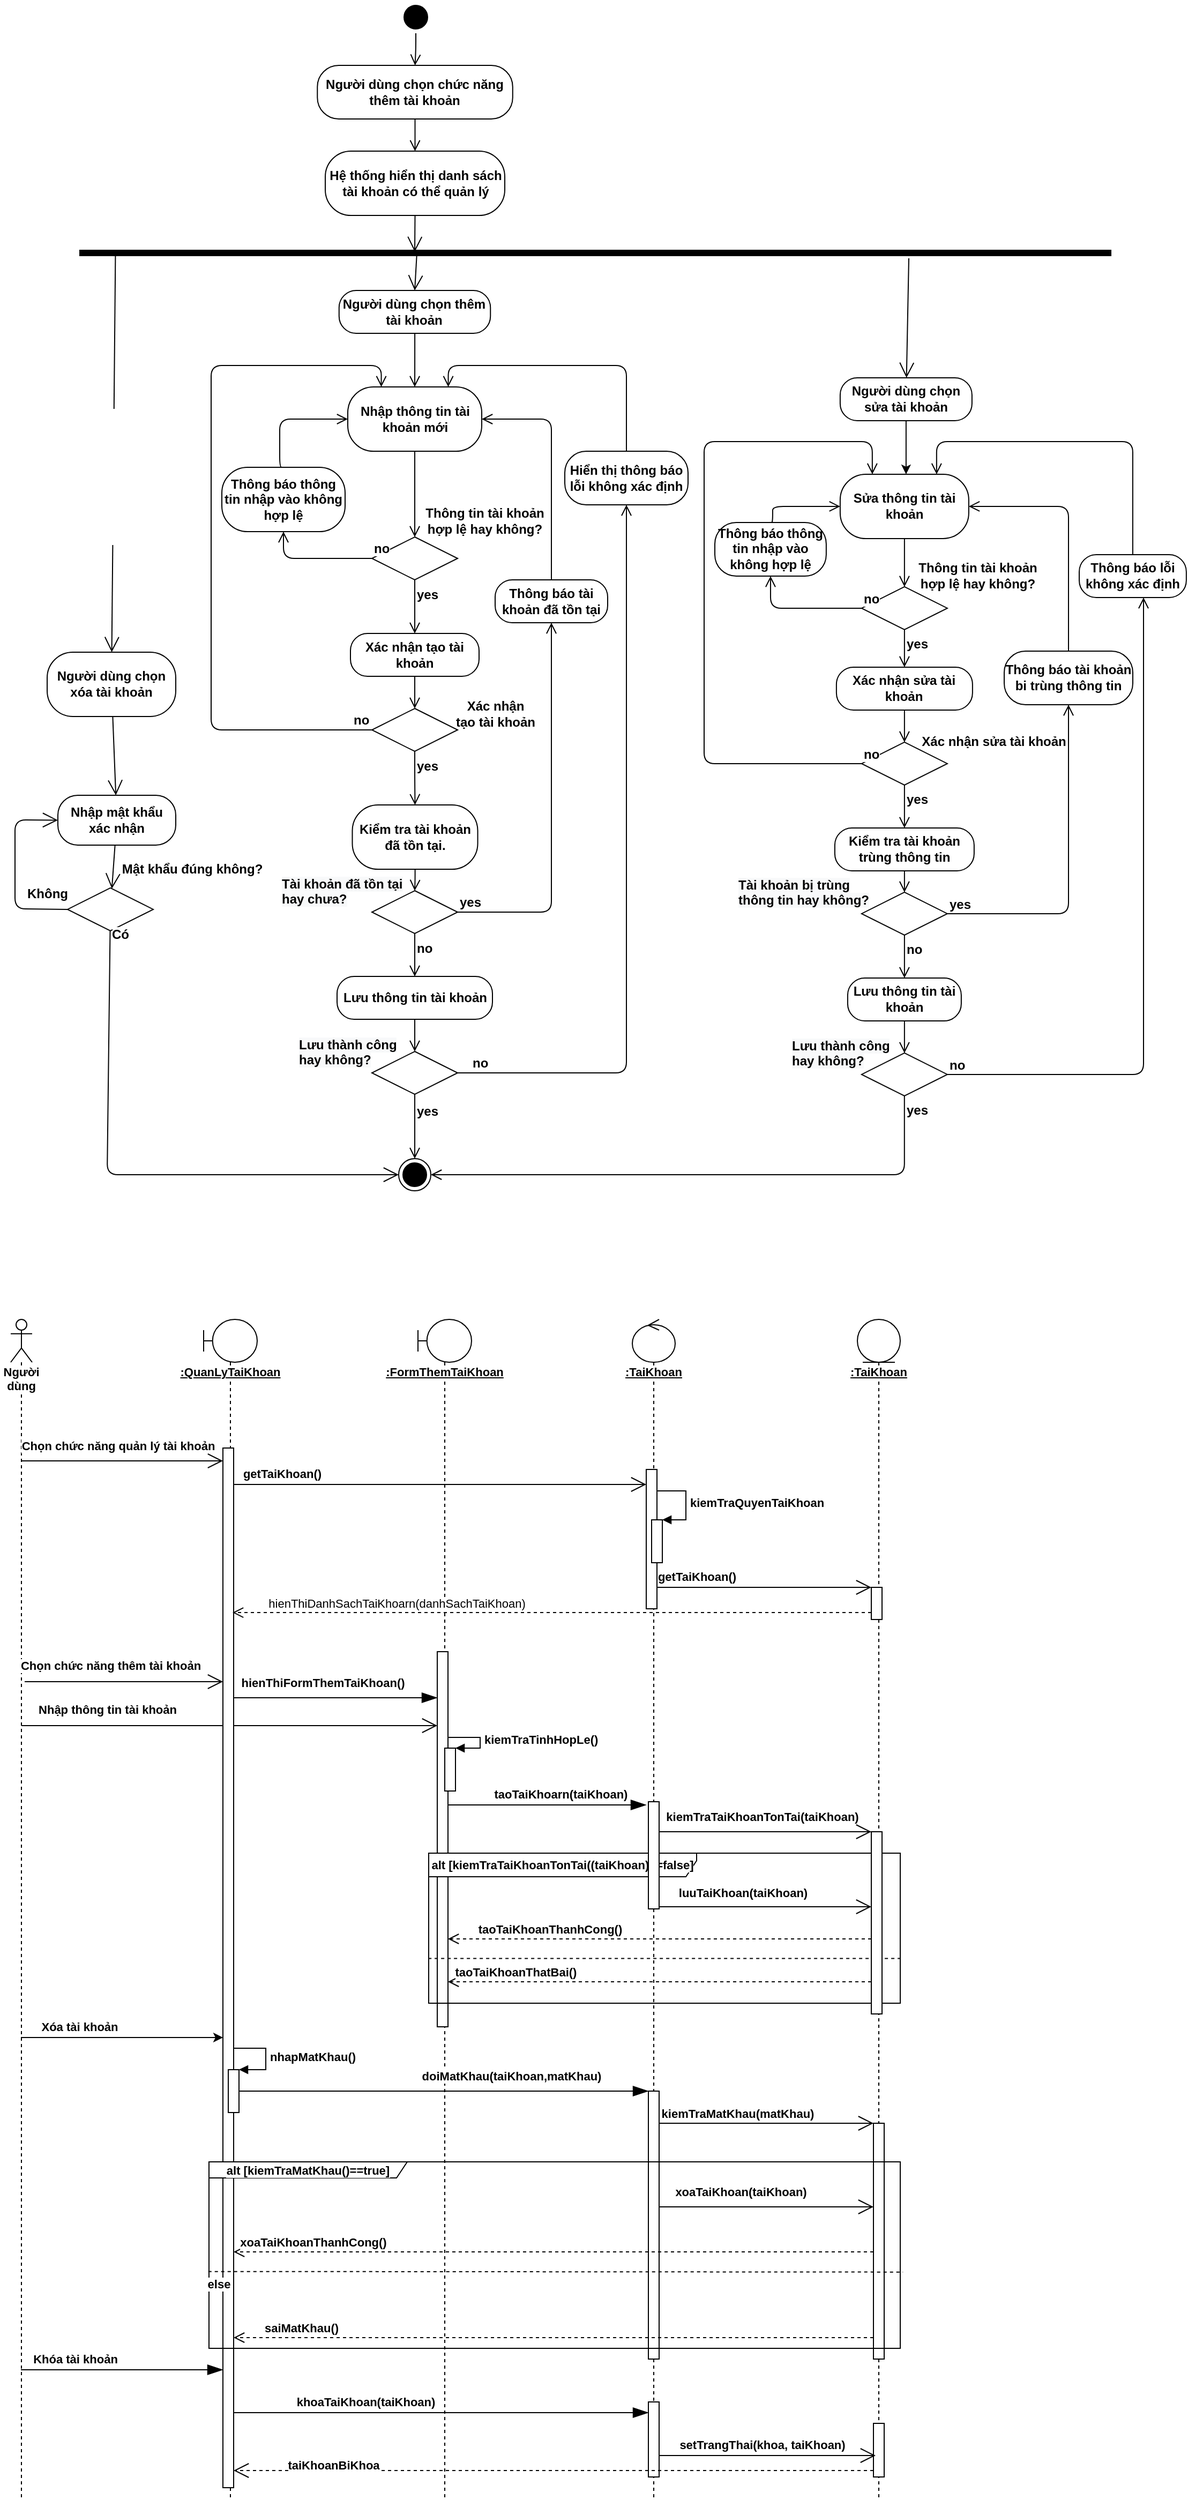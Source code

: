 <mxfile version="13.9.9" type="device"><diagram id="-hHKwc8TE8wEk4itMou8" name="Page-1"><mxGraphModel dx="1776" dy="1726" grid="1" gridSize="10" guides="1" tooltips="1" connect="1" arrows="1" fold="1" page="1" pageScale="1" pageWidth="850" pageHeight="1100" math="0" shadow="0"><root><mxCell id="0"/><mxCell id="1" parent="0"/><mxCell id="u_T7zBw5QUFRuD9IZm7b-1" value="" style="ellipse;html=1;shape=startState;fillColor=#000000;fontStyle=1;fontSize=12;" parent="1" vertex="1"><mxGeometry x="-477" y="-130" width="30" height="30" as="geometry"/></mxCell><mxCell id="u_T7zBw5QUFRuD9IZm7b-2" value="" style="edgeStyle=orthogonalEdgeStyle;html=1;verticalAlign=bottom;endArrow=open;endSize=8;fontStyle=1;fontSize=12;" parent="1" source="u_T7zBw5QUFRuD9IZm7b-1" target="5rHqjwmyy4KX3sY3IAd5-3" edge="1"><mxGeometry relative="1" as="geometry"><mxPoint x="-454" y="140" as="targetPoint"/></mxGeometry></mxCell><mxCell id="u_T7zBw5QUFRuD9IZm7b-3" value="Người dùng chọn thêm tài khoản" style="rounded=1;whiteSpace=wrap;html=1;arcSize=40;fontColor=#000000;fillColor=#FFFFFF;fontStyle=1;fontSize=12;" parent="1" vertex="1"><mxGeometry x="-533.62" y="140" width="141.25" height="40" as="geometry"/></mxCell><mxCell id="u_T7zBw5QUFRuD9IZm7b-4" value="" style="edgeStyle=orthogonalEdgeStyle;html=1;verticalAlign=bottom;endArrow=open;endSize=8;fontStyle=1;fontSize=12;" parent="1" source="u_T7zBw5QUFRuD9IZm7b-3" target="u_T7zBw5QUFRuD9IZm7b-7" edge="1"><mxGeometry relative="1" as="geometry"><mxPoint x="-588" y="380" as="targetPoint"/></mxGeometry></mxCell><mxCell id="u_T7zBw5QUFRuD9IZm7b-7" value="Nhập thông tin tài khoản mới" style="rounded=1;whiteSpace=wrap;html=1;arcSize=40;fontColor=#000000;fillColor=#FFFFFF;fontStyle=1;fontSize=12;" parent="1" vertex="1"><mxGeometry x="-525.5" y="230" width="125" height="60" as="geometry"/></mxCell><mxCell id="u_T7zBw5QUFRuD9IZm7b-8" value="" style="edgeStyle=orthogonalEdgeStyle;html=1;verticalAlign=bottom;endArrow=open;endSize=8;entryX=0.5;entryY=0;entryDx=0;entryDy=0;fontStyle=1;fontSize=12;" parent="1" source="u_T7zBw5QUFRuD9IZm7b-7" target="u_T7zBw5QUFRuD9IZm7b-9" edge="1"><mxGeometry relative="1" as="geometry"><mxPoint x="-463" y="350" as="targetPoint"/></mxGeometry></mxCell><mxCell id="u_T7zBw5QUFRuD9IZm7b-9" value="" style="rhombus;whiteSpace=wrap;html=1;fillColor=#FFFFFF;fontStyle=1;fontSize=12;" parent="1" vertex="1"><mxGeometry x="-503" y="370" width="80" height="40" as="geometry"/></mxCell><mxCell id="u_T7zBw5QUFRuD9IZm7b-10" value="no" style="edgeStyle=orthogonalEdgeStyle;html=1;align=left;verticalAlign=bottom;endArrow=open;endSize=8;entryX=0.5;entryY=1;entryDx=0;entryDy=0;fontStyle=1;fontSize=12;" parent="1" source="u_T7zBw5QUFRuD9IZm7b-9" target="u_T7zBw5QUFRuD9IZm7b-13" edge="1"><mxGeometry x="-1" relative="1" as="geometry"><mxPoint x="-668" y="370" as="targetPoint"/><mxPoint x="-528" y="390" as="sourcePoint"/></mxGeometry></mxCell><mxCell id="u_T7zBw5QUFRuD9IZm7b-11" value="yes" style="edgeStyle=orthogonalEdgeStyle;html=1;align=left;verticalAlign=top;endArrow=open;endSize=8;fontStyle=1;fontSize=12;" parent="1" source="u_T7zBw5QUFRuD9IZm7b-9" target="u_T7zBw5QUFRuD9IZm7b-35" edge="1"><mxGeometry x="-1" relative="1" as="geometry"><mxPoint x="-463" y="490" as="targetPoint"/></mxGeometry></mxCell><mxCell id="u_T7zBw5QUFRuD9IZm7b-13" value="Thông báo thông tin nhập vào không hợp lệ" style="rounded=1;whiteSpace=wrap;html=1;arcSize=40;fontColor=#000000;fillColor=#FFFFFF;fontStyle=1;fontSize=12;" parent="1" vertex="1"><mxGeometry x="-643" y="305" width="115" height="60" as="geometry"/></mxCell><mxCell id="u_T7zBw5QUFRuD9IZm7b-14" value="" style="edgeStyle=orthogonalEdgeStyle;html=1;verticalAlign=bottom;endArrow=open;endSize=8;entryX=0;entryY=0.5;entryDx=0;entryDy=0;exitX=0.5;exitY=0;exitDx=0;exitDy=0;fontStyle=1;fontSize=12;" parent="1" source="u_T7zBw5QUFRuD9IZm7b-13" target="u_T7zBw5QUFRuD9IZm7b-7" edge="1"><mxGeometry relative="1" as="geometry"><mxPoint x="-688" y="340" as="targetPoint"/><Array as="points"><mxPoint x="-589" y="260"/></Array></mxGeometry></mxCell><mxCell id="u_T7zBw5QUFRuD9IZm7b-18" value="Kiểm tra tài khoản đã tồn tại." style="rounded=1;whiteSpace=wrap;html=1;arcSize=40;fontColor=#000000;fillColor=#FFFFFF;fontStyle=1;fontSize=12;" parent="1" vertex="1"><mxGeometry x="-521.25" y="620" width="117" height="60" as="geometry"/></mxCell><mxCell id="u_T7zBw5QUFRuD9IZm7b-19" value="" style="edgeStyle=orthogonalEdgeStyle;html=1;verticalAlign=bottom;endArrow=open;endSize=8;fontStyle=1;fontSize=12;" parent="1" source="u_T7zBw5QUFRuD9IZm7b-18" target="u_T7zBw5QUFRuD9IZm7b-20" edge="1"><mxGeometry relative="1" as="geometry"><mxPoint x="-463" y="840" as="targetPoint"/></mxGeometry></mxCell><mxCell id="u_T7zBw5QUFRuD9IZm7b-20" value="" style="rhombus;whiteSpace=wrap;html=1;fillColor=#FFFFFF;fontStyle=1;fontSize=12;" parent="1" vertex="1"><mxGeometry x="-503" y="700" width="80" height="40" as="geometry"/></mxCell><mxCell id="u_T7zBw5QUFRuD9IZm7b-21" value="yes" style="edgeStyle=orthogonalEdgeStyle;html=1;align=left;verticalAlign=bottom;endArrow=open;endSize=8;fontStyle=1;fontSize=12;" parent="1" source="u_T7zBw5QUFRuD9IZm7b-20" target="u_T7zBw5QUFRuD9IZm7b-24" edge="1"><mxGeometry x="-1" relative="1" as="geometry"><mxPoint x="-228" y="390" as="targetPoint"/></mxGeometry></mxCell><mxCell id="u_T7zBw5QUFRuD9IZm7b-22" value="no" style="edgeStyle=orthogonalEdgeStyle;html=1;align=left;verticalAlign=top;endArrow=open;endSize=8;fontStyle=1;fontSize=12;" parent="1" source="u_T7zBw5QUFRuD9IZm7b-20" target="u_T7zBw5QUFRuD9IZm7b-26" edge="1"><mxGeometry x="-1" relative="1" as="geometry"><mxPoint x="-463" y="980" as="targetPoint"/></mxGeometry></mxCell><mxCell id="u_T7zBw5QUFRuD9IZm7b-24" value="Thông báo tài khoản đã tồn tại" style="rounded=1;whiteSpace=wrap;html=1;arcSize=40;fontColor=#000000;fillColor=#FFFFFF;fontStyle=1;fontSize=12;" parent="1" vertex="1"><mxGeometry x="-388" y="410" width="105" height="40" as="geometry"/></mxCell><mxCell id="u_T7zBw5QUFRuD9IZm7b-25" value="" style="edgeStyle=orthogonalEdgeStyle;html=1;verticalAlign=bottom;endArrow=open;endSize=8;entryX=1;entryY=0.5;entryDx=0;entryDy=0;fontStyle=1;fontSize=12;" parent="1" source="u_T7zBw5QUFRuD9IZm7b-24" target="u_T7zBw5QUFRuD9IZm7b-7" edge="1"><mxGeometry relative="1" as="geometry"><mxPoint x="-208" y="380" as="targetPoint"/><Array as="points"><mxPoint x="-335" y="260"/></Array></mxGeometry></mxCell><mxCell id="u_T7zBw5QUFRuD9IZm7b-26" value="Lưu thông tin tài khoản" style="rounded=1;whiteSpace=wrap;html=1;arcSize=40;fontColor=#000000;fillColor=#FFFFFF;fontStyle=1;fontSize=12;" parent="1" vertex="1"><mxGeometry x="-535.5" y="780" width="145" height="40" as="geometry"/></mxCell><mxCell id="u_T7zBw5QUFRuD9IZm7b-27" value="" style="edgeStyle=orthogonalEdgeStyle;html=1;verticalAlign=bottom;endArrow=open;endSize=8;entryX=0.5;entryY=0;entryDx=0;entryDy=0;fontStyle=1;fontSize=12;" parent="1" source="u_T7zBw5QUFRuD9IZm7b-26" target="u_T7zBw5QUFRuD9IZm7b-28" edge="1"><mxGeometry relative="1" as="geometry"><mxPoint x="-463" y="1030" as="targetPoint"/></mxGeometry></mxCell><mxCell id="u_T7zBw5QUFRuD9IZm7b-28" value="" style="rhombus;whiteSpace=wrap;html=1;fillColor=#FFFFFF;fontStyle=1;fontSize=12;" parent="1" vertex="1"><mxGeometry x="-503" y="850" width="80" height="40" as="geometry"/></mxCell><mxCell id="u_T7zBw5QUFRuD9IZm7b-29" value="no" style="edgeStyle=orthogonalEdgeStyle;html=1;align=left;verticalAlign=bottom;endArrow=open;endSize=8;entryX=0.5;entryY=1;entryDx=0;entryDy=0;fontStyle=1;fontSize=12;" parent="1" source="u_T7zBw5QUFRuD9IZm7b-28" target="u_T7zBw5QUFRuD9IZm7b-32" edge="1"><mxGeometry x="-0.965" relative="1" as="geometry"><mxPoint x="-148" y="370" as="targetPoint"/><Array as="points"><mxPoint x="-265" y="870"/></Array><mxPoint as="offset"/></mxGeometry></mxCell><mxCell id="u_T7zBw5QUFRuD9IZm7b-30" value="yes" style="edgeStyle=orthogonalEdgeStyle;html=1;align=left;verticalAlign=top;endArrow=open;endSize=8;fontStyle=1;fontSize=12;" parent="1" source="u_T7zBw5QUFRuD9IZm7b-28" target="u_T7zBw5QUFRuD9IZm7b-34" edge="1"><mxGeometry x="-0.936" relative="1" as="geometry"><mxPoint x="-588" y="1420" as="targetPoint"/><mxPoint as="offset"/></mxGeometry></mxCell><mxCell id="u_T7zBw5QUFRuD9IZm7b-32" value="Hiển thị thông báo lỗi không xác định" style="rounded=1;whiteSpace=wrap;html=1;arcSize=40;fontColor=#000000;fillColor=#FFFFFF;fontStyle=1;fontSize=12;" parent="1" vertex="1"><mxGeometry x="-323" y="290" width="115" height="50" as="geometry"/></mxCell><mxCell id="u_T7zBw5QUFRuD9IZm7b-33" value="" style="edgeStyle=orthogonalEdgeStyle;html=1;verticalAlign=bottom;endArrow=open;endSize=8;entryX=0.75;entryY=0;entryDx=0;entryDy=0;exitX=0.5;exitY=0;exitDx=0;exitDy=0;fontStyle=1;fontSize=12;" parent="1" source="u_T7zBw5QUFRuD9IZm7b-32" target="u_T7zBw5QUFRuD9IZm7b-7" edge="1"><mxGeometry relative="1" as="geometry"><mxPoint x="-128" y="100" as="targetPoint"/><Array as="points"><mxPoint x="-265" y="210"/><mxPoint x="-432" y="210"/></Array></mxGeometry></mxCell><mxCell id="u_T7zBw5QUFRuD9IZm7b-34" value="" style="ellipse;html=1;shape=endState;fillColor=#000000;fontStyle=1;fontSize=12;" parent="1" vertex="1"><mxGeometry x="-478" y="950" width="30" height="30" as="geometry"/></mxCell><mxCell id="u_T7zBw5QUFRuD9IZm7b-35" value="Xác nhận tạo tài khoản" style="rounded=1;whiteSpace=wrap;html=1;arcSize=40;fontColor=#000000;fillColor=#FFFFFF;fontStyle=1;fontSize=12;" parent="1" vertex="1"><mxGeometry x="-523" y="460" width="120" height="40" as="geometry"/></mxCell><mxCell id="u_T7zBw5QUFRuD9IZm7b-36" value="" style="edgeStyle=orthogonalEdgeStyle;html=1;verticalAlign=bottom;endArrow=open;endSize=8;entryX=0.5;entryY=0;entryDx=0;entryDy=0;fontStyle=1;fontSize=12;" parent="1" source="u_T7zBw5QUFRuD9IZm7b-35" target="u_T7zBw5QUFRuD9IZm7b-37" edge="1"><mxGeometry relative="1" as="geometry"><mxPoint x="-463" y="550" as="targetPoint"/></mxGeometry></mxCell><mxCell id="u_T7zBw5QUFRuD9IZm7b-37" value="" style="rhombus;whiteSpace=wrap;html=1;fillColor=#FFFFFF;fontStyle=1;fontSize=12;" parent="1" vertex="1"><mxGeometry x="-503" y="530" width="80" height="40" as="geometry"/></mxCell><mxCell id="u_T7zBw5QUFRuD9IZm7b-38" value="no" style="edgeStyle=orthogonalEdgeStyle;html=1;align=left;verticalAlign=bottom;endArrow=open;endSize=8;entryX=0.25;entryY=0;entryDx=0;entryDy=0;fontStyle=1;fontSize=12;" parent="1" source="u_T7zBw5QUFRuD9IZm7b-37" target="u_T7zBw5QUFRuD9IZm7b-7" edge="1"><mxGeometry x="-0.942" relative="1" as="geometry"><mxPoint x="-738" y="210" as="targetPoint"/><Array as="points"><mxPoint x="-653" y="550"/><mxPoint x="-653" y="210"/><mxPoint x="-494" y="210"/></Array><mxPoint as="offset"/></mxGeometry></mxCell><mxCell id="u_T7zBw5QUFRuD9IZm7b-39" value="yes" style="edgeStyle=orthogonalEdgeStyle;html=1;align=left;verticalAlign=top;endArrow=open;endSize=8;entryX=0.5;entryY=0;entryDx=0;entryDy=0;fontStyle=1;fontSize=12;" parent="1" source="u_T7zBw5QUFRuD9IZm7b-37" target="u_T7zBw5QUFRuD9IZm7b-18" edge="1"><mxGeometry x="-1" relative="1" as="geometry"><mxPoint x="-483" y="680" as="targetPoint"/></mxGeometry></mxCell><mxCell id="bdNDSrImDq5o_G4RIrDo-1" value="Người dùng" style="shape=umlLifeline;participant=umlActor;perimeter=lifelinePerimeter;whiteSpace=wrap;html=1;container=1;collapsible=0;recursiveResize=0;verticalAlign=top;spacingTop=36;outlineConnect=0;labelBackgroundColor=#ffffff;size=40;fontStyle=1;fontSize=11;" parent="1" vertex="1"><mxGeometry x="-840" y="1100" width="20" height="1100" as="geometry"/></mxCell><mxCell id="bdNDSrImDq5o_G4RIrDo-2" value="&lt;span style=&quot;font-size: 11px;&quot;&gt;:FormThemTaiKhoan&lt;/span&gt;" style="shape=umlLifeline;participant=umlBoundary;perimeter=lifelinePerimeter;whiteSpace=wrap;html=1;container=1;collapsible=0;recursiveResize=0;verticalAlign=top;spacingTop=36;outlineConnect=0;fontStyle=5;fontSize=11;labelBackgroundColor=#ffffff;" parent="1" vertex="1"><mxGeometry x="-460" y="1100" width="50" height="1100" as="geometry"/></mxCell><mxCell id="bdNDSrImDq5o_G4RIrDo-7" value="" style="html=1;points=[];perimeter=orthogonalPerimeter;labelBackgroundColor=#ffffff;fontStyle=1;fontSize=11;" parent="bdNDSrImDq5o_G4RIrDo-2" vertex="1"><mxGeometry x="18" y="310" width="10" height="350" as="geometry"/></mxCell><mxCell id="bdNDSrImDq5o_G4RIrDo-16" value="" style="html=1;points=[];perimeter=orthogonalPerimeter;labelBackgroundColor=#ffffff;fontStyle=1;fontSize=11;" parent="bdNDSrImDq5o_G4RIrDo-2" vertex="1"><mxGeometry x="25" y="400" width="10" height="40" as="geometry"/></mxCell><mxCell id="bdNDSrImDq5o_G4RIrDo-17" value="kiemTraTinhHopLe()" style="edgeStyle=orthogonalEdgeStyle;html=1;align=left;spacingLeft=2;endArrow=block;rounded=0;entryX=1;entryY=0;fontStyle=1;fontSize=11;" parent="bdNDSrImDq5o_G4RIrDo-2" source="bdNDSrImDq5o_G4RIrDo-7" target="bdNDSrImDq5o_G4RIrDo-16" edge="1"><mxGeometry relative="1" as="geometry"><mxPoint x="27" y="465" as="sourcePoint"/><Array as="points"><mxPoint x="58" y="390"/><mxPoint x="58" y="400"/></Array></mxGeometry></mxCell><mxCell id="5rHqjwmyy4KX3sY3IAd5-75" value="" style="endArrow=none;dashed=1;html=1;strokeColor=#000000;exitX=-0.001;exitY=0.702;exitDx=0;exitDy=0;exitPerimeter=0;entryX=1.007;entryY=0.702;entryDx=0;entryDy=0;entryPerimeter=0;fontStyle=1;fontSize=11;" parent="bdNDSrImDq5o_G4RIrDo-2" source="5rHqjwmyy4KX3sY3IAd5-74" target="5rHqjwmyy4KX3sY3IAd5-74" edge="1"><mxGeometry width="50" height="50" relative="1" as="geometry"><mxPoint x="160" y="738" as="sourcePoint"/><mxPoint x="210" y="688" as="targetPoint"/></mxGeometry></mxCell><mxCell id="5rHqjwmyy4KX3sY3IAd5-74" value="alt [kiemTraTaiKhoanTonTai((taiKhoan)==false]" style="shape=umlFrame;whiteSpace=wrap;html=1;labelBackgroundColor=#ffffff;strokeColor=#000000;fillColor=#FFFFFF;width=250;height=22;fontStyle=1;fontSize=11;" parent="bdNDSrImDq5o_G4RIrDo-2" vertex="1"><mxGeometry x="10" y="498" width="440" height="140" as="geometry"/></mxCell><mxCell id="bdNDSrImDq5o_G4RIrDo-3" value="&lt;u style=&quot;font-size: 11px;&quot;&gt;:TaiKhoan&lt;/u&gt;" style="shape=umlLifeline;participant=umlControl;perimeter=lifelinePerimeter;whiteSpace=wrap;html=1;container=1;collapsible=0;recursiveResize=0;verticalAlign=top;spacingTop=36;outlineConnect=0;fontStyle=1;fontSize=11;labelBackgroundColor=#ffffff;" parent="1" vertex="1"><mxGeometry x="-260" y="1100" width="40" height="1100" as="geometry"/></mxCell><mxCell id="My_zfAFmgf_Nh1oxd8mv-5" value="" style="html=1;points=[];perimeter=orthogonalPerimeter;fontFamily=Helvetica;fontSize=11;" vertex="1" parent="bdNDSrImDq5o_G4RIrDo-3"><mxGeometry x="15" y="450" width="10" height="100" as="geometry"/></mxCell><mxCell id="bdNDSrImDq5o_G4RIrDo-8" value="" style="html=1;points=[];perimeter=orthogonalPerimeter;labelBackgroundColor=#ffffff;fontStyle=1;fontSize=11;" parent="bdNDSrImDq5o_G4RIrDo-3" vertex="1"><mxGeometry x="13" y="140" width="10" height="130" as="geometry"/></mxCell><mxCell id="5rHqjwmyy4KX3sY3IAd5-86" value="" style="html=1;points=[];perimeter=orthogonalPerimeter;labelBackgroundColor=#ffffff;strokeColor=#000000;fillColor=#FFFFFF;fontStyle=1;fontSize=11;" parent="bdNDSrImDq5o_G4RIrDo-3" vertex="1"><mxGeometry x="15" y="720" width="10" height="250" as="geometry"/></mxCell><mxCell id="5rHqjwmyy4KX3sY3IAd5-66" value="" style="html=1;points=[];perimeter=orthogonalPerimeter;labelBackgroundColor=#ffffff;strokeColor=#000000;fillColor=#FFFFFF;fontStyle=1;fontSize=11;" parent="bdNDSrImDq5o_G4RIrDo-3" vertex="1"><mxGeometry x="18" y="187" width="10" height="40" as="geometry"/></mxCell><mxCell id="5rHqjwmyy4KX3sY3IAd5-67" value="kiemTraQuyenTaiKhoan" style="edgeStyle=orthogonalEdgeStyle;html=1;align=left;spacingLeft=2;endArrow=block;rounded=0;entryX=1;entryY=0;strokeColor=#000000;fontStyle=1;fontSize=11;" parent="bdNDSrImDq5o_G4RIrDo-3" source="bdNDSrImDq5o_G4RIrDo-8" target="5rHqjwmyy4KX3sY3IAd5-66" edge="1"><mxGeometry relative="1" as="geometry"><mxPoint x="395" y="140" as="sourcePoint"/><Array as="points"><mxPoint x="50" y="160"/><mxPoint x="50" y="187"/></Array></mxGeometry></mxCell><mxCell id="IdLCc5KhYs1wYJu-evRg-4" value="" style="html=1;points=[];perimeter=orthogonalPerimeter;fontSize=11;fontStyle=1" parent="bdNDSrImDq5o_G4RIrDo-3" vertex="1"><mxGeometry x="15" y="1010" width="10" height="70" as="geometry"/></mxCell><mxCell id="bdNDSrImDq5o_G4RIrDo-4" value="&lt;u style=&quot;font-size: 11px;&quot;&gt;:TaiKhoan&lt;/u&gt;" style="shape=umlLifeline;participant=umlEntity;perimeter=lifelinePerimeter;whiteSpace=wrap;html=1;container=1;collapsible=0;recursiveResize=0;verticalAlign=top;spacingTop=36;outlineConnect=0;fontStyle=1;fontSize=11;labelBackgroundColor=#ffffff;" parent="1" vertex="1"><mxGeometry x="-50" y="1100" width="40" height="1100" as="geometry"/></mxCell><mxCell id="bdNDSrImDq5o_G4RIrDo-9" value="" style="html=1;points=[];perimeter=orthogonalPerimeter;labelBackgroundColor=#ffffff;fontStyle=1;fontSize=11;" parent="bdNDSrImDq5o_G4RIrDo-4" vertex="1"><mxGeometry x="13" y="478" width="10" height="170" as="geometry"/></mxCell><mxCell id="5rHqjwmyy4KX3sY3IAd5-62" value="" style="html=1;points=[];perimeter=orthogonalPerimeter;labelBackgroundColor=#ffffff;strokeColor=#000000;fillColor=#FFFFFF;fontStyle=1;fontSize=11;" parent="bdNDSrImDq5o_G4RIrDo-4" vertex="1"><mxGeometry x="13" y="250" width="10" height="30" as="geometry"/></mxCell><mxCell id="5rHqjwmyy4KX3sY3IAd5-82" value="" style="html=1;points=[];perimeter=orthogonalPerimeter;labelBackgroundColor=#ffffff;strokeColor=#000000;fillColor=#FFFFFF;fontStyle=1;fontSize=11;" parent="bdNDSrImDq5o_G4RIrDo-4" vertex="1"><mxGeometry x="15" y="750" width="10" height="220" as="geometry"/></mxCell><mxCell id="IdLCc5KhYs1wYJu-evRg-8" value="" style="html=1;points=[];perimeter=orthogonalPerimeter;fontSize=11;fontStyle=1" parent="bdNDSrImDq5o_G4RIrDo-4" vertex="1"><mxGeometry x="15" y="1030" width="10" height="50" as="geometry"/></mxCell><mxCell id="bdNDSrImDq5o_G4RIrDo-5" value="" style="endArrow=open;endFill=1;endSize=12;html=1;fontStyle=1;fontSize=11;" parent="1" edge="1"><mxGeometry width="160" relative="1" as="geometry"><mxPoint x="-827" y="1438" as="sourcePoint"/><mxPoint x="-642" y="1438" as="targetPoint"/><Array as="points"/></mxGeometry></mxCell><mxCell id="bdNDSrImDq5o_G4RIrDo-10" value="Chọn chức năng thêm tài khoản" style="edgeLabel;html=1;align=center;verticalAlign=middle;resizable=0;points=[];fontStyle=1;fontSize=11;" parent="bdNDSrImDq5o_G4RIrDo-5" vertex="1" connectable="0"><mxGeometry x="-0.157" y="-2" relative="1" as="geometry"><mxPoint x="2" y="-17" as="offset"/></mxGeometry></mxCell><mxCell id="bdNDSrImDq5o_G4RIrDo-14" value="" style="endArrow=open;endFill=1;endSize=12;html=1;fontStyle=1;fontSize=11;" parent="1" edge="1"><mxGeometry width="160" relative="1" as="geometry"><mxPoint x="-830" y="1479" as="sourcePoint"/><mxPoint x="-442" y="1479" as="targetPoint"/><Array as="points"/></mxGeometry></mxCell><mxCell id="bdNDSrImDq5o_G4RIrDo-15" value="Nhập thông tin tài khoản" style="edgeLabel;html=1;align=center;verticalAlign=middle;resizable=0;points=[];fontStyle=1;fontSize=11;" parent="bdNDSrImDq5o_G4RIrDo-14" vertex="1" connectable="0"><mxGeometry x="-0.206" y="-1" relative="1" as="geometry"><mxPoint x="-74.29" y="-16" as="offset"/></mxGeometry></mxCell><mxCell id="bdNDSrImDq5o_G4RIrDo-20" value="" style="endArrow=blockThin;endFill=1;endSize=12;html=1;fontStyle=1;fontSize=11;" parent="1" edge="1"><mxGeometry width="160" relative="1" as="geometry"><mxPoint x="-432.0" y="1553" as="sourcePoint"/><mxPoint x="-247.0" y="1553" as="targetPoint"/><Array as="points"/></mxGeometry></mxCell><mxCell id="bdNDSrImDq5o_G4RIrDo-21" value="taoTaiKhoarn(taiKhoan)" style="edgeLabel;html=1;align=center;verticalAlign=middle;resizable=0;points=[];fontStyle=1;fontSize=11;" parent="bdNDSrImDq5o_G4RIrDo-20" vertex="1" connectable="0"><mxGeometry x="-0.281" y="-2" relative="1" as="geometry"><mxPoint x="38" y="-12" as="offset"/></mxGeometry></mxCell><mxCell id="bdNDSrImDq5o_G4RIrDo-22" value="" style="endArrow=open;endFill=1;endSize=12;html=1;fontStyle=1;fontSize=11;" parent="1" target="bdNDSrImDq5o_G4RIrDo-9" edge="1"><mxGeometry width="160" relative="1" as="geometry"><mxPoint x="-235" y="1578" as="sourcePoint"/><mxPoint x="503" y="1595" as="targetPoint"/><Array as="points"><mxPoint x="-110" y="1578"/></Array></mxGeometry></mxCell><mxCell id="bdNDSrImDq5o_G4RIrDo-23" value="kiemTraTaiKhoanTonTai(taiKhoan)" style="edgeLabel;html=1;align=center;verticalAlign=middle;resizable=0;points=[];fontStyle=1;fontSize=11;" parent="bdNDSrImDq5o_G4RIrDo-22" vertex="1" connectable="0"><mxGeometry x="-0.407" y="-1" relative="1" as="geometry"><mxPoint x="37" y="-14.96" as="offset"/></mxGeometry></mxCell><mxCell id="nyzFrp30SZgXQbe49sfa-3" value="Thông tin tài khoản&lt;br style=&quot;font-size: 12px;&quot;&gt;hợp lệ hay không?" style="text;html=1;align=center;verticalAlign=middle;resizable=0;points=[];autosize=1;fontStyle=1;fontSize=12;" parent="1" vertex="1"><mxGeometry x="-463" y="340" width="130" height="30" as="geometry"/></mxCell><mxCell id="nyzFrp30SZgXQbe49sfa-4" value="Xác nhận&lt;br style=&quot;font-size: 12px;&quot;&gt;tạo tài khoản" style="text;html=1;align=center;verticalAlign=middle;resizable=0;points=[];autosize=1;fontStyle=1;fontSize=12;" parent="1" vertex="1"><mxGeometry x="-433" y="520" width="90" height="30" as="geometry"/></mxCell><mxCell id="nyzFrp30SZgXQbe49sfa-5" value="&lt;span style=&quot;color: rgb(0, 0, 0); font-family: helvetica; font-size: 12px; font-style: normal; letter-spacing: normal; text-align: center; text-indent: 0px; text-transform: none; word-spacing: 0px; background-color: rgb(248, 249, 250); display: inline; float: none;&quot;&gt;Tài khoản đã tồn tại&lt;/span&gt;&lt;br style=&quot;color: rgb(0, 0, 0); font-family: helvetica; font-size: 12px; font-style: normal; letter-spacing: normal; text-align: center; text-indent: 0px; text-transform: none; word-spacing: 0px; background-color: rgb(248, 249, 250);&quot;&gt;&lt;span style=&quot;color: rgb(0, 0, 0); font-family: helvetica; font-size: 12px; font-style: normal; letter-spacing: normal; text-align: center; text-indent: 0px; text-transform: none; word-spacing: 0px; background-color: rgb(248, 249, 250); display: inline; float: none;&quot;&gt;hay chưa?&lt;/span&gt;" style="text;whiteSpace=wrap;html=1;fontStyle=1;fontSize=12;" parent="1" vertex="1"><mxGeometry x="-589" y="680" width="130" height="40" as="geometry"/></mxCell><mxCell id="nyzFrp30SZgXQbe49sfa-6" value="&lt;span style=&quot;color: rgb(0, 0, 0); font-family: helvetica; font-size: 12px; font-style: normal; letter-spacing: normal; text-align: center; text-indent: 0px; text-transform: none; word-spacing: 0px; background-color: rgb(248, 249, 250); display: inline; float: none;&quot;&gt;Lưu thành công&lt;/span&gt;&lt;br style=&quot;color: rgb(0, 0, 0); font-family: helvetica; font-size: 12px; font-style: normal; letter-spacing: normal; text-align: center; text-indent: 0px; text-transform: none; word-spacing: 0px; background-color: rgb(248, 249, 250);&quot;&gt;&lt;span style=&quot;color: rgb(0, 0, 0); font-family: helvetica; font-size: 12px; font-style: normal; letter-spacing: normal; text-align: center; text-indent: 0px; text-transform: none; word-spacing: 0px; background-color: rgb(248, 249, 250); display: inline; float: none;&quot;&gt;hay không?&lt;/span&gt;" style="text;whiteSpace=wrap;html=1;fontStyle=1;fontSize=12;" parent="1" vertex="1"><mxGeometry x="-573" y="830" width="110" height="40" as="geometry"/></mxCell><mxCell id="5rHqjwmyy4KX3sY3IAd5-1" value="" style="shape=line;html=1;strokeWidth=6;fontStyle=1;fontSize=12;" parent="1" vertex="1"><mxGeometry x="-776" y="100" width="963" height="10" as="geometry"/></mxCell><mxCell id="5rHqjwmyy4KX3sY3IAd5-3" value="Người dùng chọn chức năng thêm tài khoản" style="rounded=1;whiteSpace=wrap;html=1;arcSize=40;fontColor=#000000;fillColor=#FFFFFF;fontStyle=1;fontSize=12;" parent="1" vertex="1"><mxGeometry x="-553.87" y="-70" width="182.25" height="50" as="geometry"/></mxCell><mxCell id="5rHqjwmyy4KX3sY3IAd5-4" value="" style="edgeStyle=orthogonalEdgeStyle;html=1;verticalAlign=bottom;endArrow=open;endSize=8;entryX=0.5;entryY=0;entryDx=0;entryDy=0;fontStyle=1;fontSize=12;" parent="1" source="5rHqjwmyy4KX3sY3IAd5-3" target="5rHqjwmyy4KX3sY3IAd5-5" edge="1"><mxGeometry relative="1" as="geometry"><mxPoint x="-314" y="120" as="targetPoint"/></mxGeometry></mxCell><mxCell id="5rHqjwmyy4KX3sY3IAd5-40" style="edgeStyle=orthogonalEdgeStyle;rounded=0;orthogonalLoop=1;jettySize=auto;html=1;strokeColor=#000000;fontStyle=1;fontSize=12;" parent="1" source="5rHqjwmyy4KX3sY3IAd5-7" target="5rHqjwmyy4KX3sY3IAd5-9" edge="1"><mxGeometry relative="1" as="geometry"><Array as="points"><mxPoint x="-6.06" y="231.49"/><mxPoint x="-6.06" y="231.49"/></Array></mxGeometry></mxCell><mxCell id="5rHqjwmyy4KX3sY3IAd5-7" value="Người dùng chọn sửa tài khoản" style="rounded=1;whiteSpace=wrap;html=1;arcSize=40;fontColor=#000000;fillColor=#FFFFFF;fontStyle=1;fontSize=12;" parent="1" vertex="1"><mxGeometry x="-66.06" y="221.49" width="123" height="40" as="geometry"/></mxCell><mxCell id="5rHqjwmyy4KX3sY3IAd5-8" value="" style="endArrow=open;endFill=1;endSize=12;html=1;strokeColor=#000000;fontStyle=1;fontSize=12;" parent="1" target="5rHqjwmyy4KX3sY3IAd5-7" edge="1"><mxGeometry width="160" relative="1" as="geometry"><mxPoint x="-2" y="110" as="sourcePoint"/><mxPoint x="287" y="510" as="targetPoint"/></mxGeometry></mxCell><mxCell id="5rHqjwmyy4KX3sY3IAd5-9" value="Sửa thông tin tài khoản" style="rounded=1;whiteSpace=wrap;html=1;arcSize=40;fontColor=#000000;fillColor=#FFFFFF;fontSize=12;fontStyle=1" parent="1" vertex="1"><mxGeometry x="-66.06" y="311.49" width="120" height="60" as="geometry"/></mxCell><mxCell id="5rHqjwmyy4KX3sY3IAd5-10" value="" style="edgeStyle=orthogonalEdgeStyle;html=1;verticalAlign=bottom;endArrow=open;endSize=8;entryX=0.5;entryY=0;entryDx=0;entryDy=0;fontSize=12;fontStyle=1" parent="1" source="5rHqjwmyy4KX3sY3IAd5-9" target="5rHqjwmyy4KX3sY3IAd5-11" edge="1"><mxGeometry relative="1" as="geometry"><mxPoint x="-6.06" y="421.49" as="targetPoint"/></mxGeometry></mxCell><mxCell id="5rHqjwmyy4KX3sY3IAd5-11" value="" style="rhombus;whiteSpace=wrap;html=1;fillColor=#FFFFFF;fontSize=12;fontStyle=1" parent="1" vertex="1"><mxGeometry x="-46.06" y="416.49" width="80" height="40" as="geometry"/></mxCell><mxCell id="5rHqjwmyy4KX3sY3IAd5-12" value="no" style="edgeStyle=orthogonalEdgeStyle;html=1;align=left;verticalAlign=bottom;endArrow=open;endSize=8;entryX=0.5;entryY=1;entryDx=0;entryDy=0;fontSize=12;fontStyle=1" parent="1" source="5rHqjwmyy4KX3sY3IAd5-11" target="5rHqjwmyy4KX3sY3IAd5-14" edge="1"><mxGeometry x="-1" relative="1" as="geometry"><mxPoint x="-211.06" y="441.49" as="targetPoint"/><mxPoint x="-71.06" y="461.49" as="sourcePoint"/></mxGeometry></mxCell><mxCell id="5rHqjwmyy4KX3sY3IAd5-13" value="yes" style="edgeStyle=orthogonalEdgeStyle;html=1;align=left;verticalAlign=top;endArrow=open;endSize=8;fontSize=12;fontStyle=1" parent="1" source="5rHqjwmyy4KX3sY3IAd5-11" target="5rHqjwmyy4KX3sY3IAd5-30" edge="1"><mxGeometry x="-1" relative="1" as="geometry"><mxPoint x="-6.06" y="561.49" as="targetPoint"/></mxGeometry></mxCell><mxCell id="5rHqjwmyy4KX3sY3IAd5-14" value="Thông báo thông tin nhập vào không hợp lệ" style="rounded=1;whiteSpace=wrap;html=1;arcSize=40;fontColor=#000000;fillColor=#FFFFFF;fontSize=12;fontStyle=1" parent="1" vertex="1"><mxGeometry x="-183" y="356.49" width="103.94" height="50" as="geometry"/></mxCell><mxCell id="5rHqjwmyy4KX3sY3IAd5-15" value="" style="edgeStyle=orthogonalEdgeStyle;html=1;verticalAlign=bottom;endArrow=open;endSize=8;entryX=0;entryY=0.5;entryDx=0;entryDy=0;exitX=0.5;exitY=0;exitDx=0;exitDy=0;fontSize=12;fontStyle=1" parent="1" source="5rHqjwmyy4KX3sY3IAd5-14" target="5rHqjwmyy4KX3sY3IAd5-9" edge="1"><mxGeometry relative="1" as="geometry"><mxPoint x="-231.06" y="411.49" as="targetPoint"/><Array as="points"><mxPoint x="-129.06" y="341.49"/></Array></mxGeometry></mxCell><mxCell id="5rHqjwmyy4KX3sY3IAd5-16" value="Kiểm tra tài khoản trùng thông tin" style="rounded=1;whiteSpace=wrap;html=1;arcSize=40;fontColor=#000000;fillColor=#FFFFFF;fontSize=12;fontStyle=1" parent="1" vertex="1"><mxGeometry x="-71.06" y="641.49" width="130" height="40" as="geometry"/></mxCell><mxCell id="5rHqjwmyy4KX3sY3IAd5-17" value="" style="edgeStyle=orthogonalEdgeStyle;html=1;verticalAlign=bottom;endArrow=open;endSize=8;fontSize=12;fontStyle=1" parent="1" source="5rHqjwmyy4KX3sY3IAd5-16" target="5rHqjwmyy4KX3sY3IAd5-18" edge="1"><mxGeometry relative="1" as="geometry"><mxPoint x="-6.06" y="911.49" as="targetPoint"/></mxGeometry></mxCell><mxCell id="5rHqjwmyy4KX3sY3IAd5-18" value="" style="rhombus;whiteSpace=wrap;html=1;fillColor=#FFFFFF;fontSize=12;fontStyle=1" parent="1" vertex="1"><mxGeometry x="-46.06" y="701.49" width="80" height="40" as="geometry"/></mxCell><mxCell id="5rHqjwmyy4KX3sY3IAd5-19" value="yes" style="edgeStyle=orthogonalEdgeStyle;html=1;align=left;verticalAlign=bottom;endArrow=open;endSize=8;fontSize=12;fontStyle=1" parent="1" source="5rHqjwmyy4KX3sY3IAd5-18" target="5rHqjwmyy4KX3sY3IAd5-21" edge="1"><mxGeometry x="-1" relative="1" as="geometry"><mxPoint x="228.94" y="461.49" as="targetPoint"/></mxGeometry></mxCell><mxCell id="5rHqjwmyy4KX3sY3IAd5-20" value="no" style="edgeStyle=orthogonalEdgeStyle;html=1;align=left;verticalAlign=top;endArrow=open;endSize=8;fontSize=12;fontStyle=1" parent="1" source="5rHqjwmyy4KX3sY3IAd5-18" target="5rHqjwmyy4KX3sY3IAd5-23" edge="1"><mxGeometry x="-1" relative="1" as="geometry"><mxPoint x="-6.06" y="1051.49" as="targetPoint"/></mxGeometry></mxCell><mxCell id="5rHqjwmyy4KX3sY3IAd5-21" value="Thông báo tài khoản bi trùng thông tin" style="rounded=1;whiteSpace=wrap;html=1;arcSize=40;fontColor=#000000;fillColor=#FFFFFF;fontSize=12;fontStyle=1" parent="1" vertex="1"><mxGeometry x="87.0" y="476.49" width="120" height="50" as="geometry"/></mxCell><mxCell id="5rHqjwmyy4KX3sY3IAd5-22" value="" style="edgeStyle=orthogonalEdgeStyle;html=1;verticalAlign=bottom;endArrow=open;endSize=8;entryX=1;entryY=0.5;entryDx=0;entryDy=0;fontSize=12;fontStyle=1" parent="1" source="5rHqjwmyy4KX3sY3IAd5-21" target="5rHqjwmyy4KX3sY3IAd5-9" edge="1"><mxGeometry relative="1" as="geometry"><mxPoint x="248.94" y="451.49" as="targetPoint"/><Array as="points"><mxPoint x="147" y="342"/></Array></mxGeometry></mxCell><mxCell id="5rHqjwmyy4KX3sY3IAd5-23" value="Lưu thông tin tài khoản" style="rounded=1;whiteSpace=wrap;html=1;arcSize=40;fontColor=#000000;fillColor=#FFFFFF;fontSize=12;fontStyle=1" parent="1" vertex="1"><mxGeometry x="-59.06" y="781.49" width="106" height="40" as="geometry"/></mxCell><mxCell id="5rHqjwmyy4KX3sY3IAd5-24" value="" style="edgeStyle=orthogonalEdgeStyle;html=1;verticalAlign=bottom;endArrow=open;endSize=8;entryX=0.5;entryY=0;entryDx=0;entryDy=0;fontSize=12;fontStyle=1" parent="1" source="5rHqjwmyy4KX3sY3IAd5-23" target="5rHqjwmyy4KX3sY3IAd5-25" edge="1"><mxGeometry relative="1" as="geometry"><mxPoint x="-6.06" y="1101.49" as="targetPoint"/></mxGeometry></mxCell><mxCell id="5rHqjwmyy4KX3sY3IAd5-25" value="" style="rhombus;whiteSpace=wrap;html=1;fillColor=#FFFFFF;fontSize=12;fontStyle=1" parent="1" vertex="1"><mxGeometry x="-46.06" y="851.49" width="80" height="40" as="geometry"/></mxCell><mxCell id="5rHqjwmyy4KX3sY3IAd5-26" value="no" style="edgeStyle=orthogonalEdgeStyle;html=1;align=left;verticalAlign=bottom;endArrow=open;endSize=8;fontSize=12;fontStyle=1" parent="1" source="5rHqjwmyy4KX3sY3IAd5-25" edge="1" target="5rHqjwmyy4KX3sY3IAd5-39"><mxGeometry x="-1" relative="1" as="geometry"><mxPoint x="348.94" y="421.49" as="targetPoint"/><Array as="points"><mxPoint x="217" y="872"/></Array></mxGeometry></mxCell><mxCell id="5rHqjwmyy4KX3sY3IAd5-27" value="yes" style="edgeStyle=orthogonalEdgeStyle;html=1;align=left;verticalAlign=top;endArrow=open;endSize=8;fontStyle=1;fontSize=12;" parent="1" source="5rHqjwmyy4KX3sY3IAd5-25" target="u_T7zBw5QUFRuD9IZm7b-34" edge="1"><mxGeometry x="-1" relative="1" as="geometry"><mxPoint x="152" y="1410" as="targetPoint"/><Array as="points"><mxPoint x="-6" y="965"/></Array></mxGeometry></mxCell><mxCell id="5rHqjwmyy4KX3sY3IAd5-28" value="" style="edgeStyle=orthogonalEdgeStyle;html=1;verticalAlign=bottom;endArrow=open;endSize=8;entryX=0.75;entryY=0;entryDx=0;entryDy=0;fontSize=12;fontStyle=1" parent="1" target="5rHqjwmyy4KX3sY3IAd5-9" edge="1" source="5rHqjwmyy4KX3sY3IAd5-39"><mxGeometry relative="1" as="geometry"><mxPoint x="328.94" y="171.49" as="targetPoint"/><Array as="points"><mxPoint x="207" y="281"/><mxPoint x="24" y="281"/></Array><mxPoint x="348.94" y="381.49" as="sourcePoint"/></mxGeometry></mxCell><mxCell id="5rHqjwmyy4KX3sY3IAd5-30" value="Xác nhận sửa tài khoản" style="rounded=1;whiteSpace=wrap;html=1;arcSize=40;fontColor=#000000;fillColor=#FFFFFF;fontSize=12;fontStyle=1" parent="1" vertex="1"><mxGeometry x="-69.56" y="491.49" width="127" height="40" as="geometry"/></mxCell><mxCell id="5rHqjwmyy4KX3sY3IAd5-31" value="" style="edgeStyle=orthogonalEdgeStyle;html=1;verticalAlign=bottom;endArrow=open;endSize=8;entryX=0.5;entryY=0;entryDx=0;entryDy=0;fontSize=12;fontStyle=1" parent="1" source="5rHqjwmyy4KX3sY3IAd5-30" target="5rHqjwmyy4KX3sY3IAd5-32" edge="1"><mxGeometry relative="1" as="geometry"><mxPoint x="-6.06" y="621.49" as="targetPoint"/></mxGeometry></mxCell><mxCell id="5rHqjwmyy4KX3sY3IAd5-32" value="" style="rhombus;whiteSpace=wrap;html=1;fillColor=#FFFFFF;fontSize=12;fontStyle=1" parent="1" vertex="1"><mxGeometry x="-46.06" y="561.49" width="80" height="40" as="geometry"/></mxCell><mxCell id="5rHqjwmyy4KX3sY3IAd5-33" value="no" style="edgeStyle=orthogonalEdgeStyle;html=1;align=left;verticalAlign=bottom;endArrow=open;endSize=8;entryX=0.25;entryY=0;entryDx=0;entryDy=0;fontSize=12;fontStyle=1" parent="1" source="5rHqjwmyy4KX3sY3IAd5-32" target="5rHqjwmyy4KX3sY3IAd5-9" edge="1"><mxGeometry x="-1" relative="1" as="geometry"><mxPoint x="-281.06" y="281.49" as="targetPoint"/><Array as="points"><mxPoint x="-193" y="582"/><mxPoint x="-193" y="281"/><mxPoint x="-36" y="281"/></Array></mxGeometry></mxCell><mxCell id="5rHqjwmyy4KX3sY3IAd5-34" value="yes" style="edgeStyle=orthogonalEdgeStyle;html=1;align=left;verticalAlign=top;endArrow=open;endSize=8;entryX=0.5;entryY=0;entryDx=0;entryDy=0;fontSize=12;fontStyle=1" parent="1" source="5rHqjwmyy4KX3sY3IAd5-32" target="5rHqjwmyy4KX3sY3IAd5-16" edge="1"><mxGeometry x="-1" relative="1" as="geometry"><mxPoint x="-26.06" y="751.49" as="targetPoint"/></mxGeometry></mxCell><mxCell id="5rHqjwmyy4KX3sY3IAd5-35" value="Thông tin tài khoản&lt;br style=&quot;font-size: 12px;&quot;&gt;hợp lệ hay không?" style="text;html=1;align=center;verticalAlign=middle;resizable=0;points=[];autosize=1;fontSize=12;fontStyle=1" parent="1" vertex="1"><mxGeometry x="-3.06" y="391.49" width="130" height="30" as="geometry"/></mxCell><mxCell id="5rHqjwmyy4KX3sY3IAd5-36" value="Xác nhận sửa tài khoản" style="text;html=1;align=center;verticalAlign=middle;resizable=0;points=[];autosize=1;fontSize=12;fontStyle=1" parent="1" vertex="1"><mxGeometry x="1.94" y="551.49" width="150" height="20" as="geometry"/></mxCell><mxCell id="5rHqjwmyy4KX3sY3IAd5-37" value="&lt;span style=&quot;color: rgb(0, 0, 0); font-family: helvetica; font-size: 12px; font-style: normal; letter-spacing: normal; text-align: center; text-indent: 0px; text-transform: none; word-spacing: 0px; background-color: rgb(248, 249, 250); display: inline; float: none;&quot;&gt;Tài khoản bị trùng thông tin hay không?&lt;/span&gt;" style="text;whiteSpace=wrap;html=1;fontSize=12;fontStyle=1" parent="1" vertex="1"><mxGeometry x="-163.06" y="681.49" width="130" height="40" as="geometry"/></mxCell><mxCell id="5rHqjwmyy4KX3sY3IAd5-38" value="&lt;span style=&quot;color: rgb(0, 0, 0); font-family: helvetica; font-size: 12px; font-style: normal; letter-spacing: normal; text-align: center; text-indent: 0px; text-transform: none; word-spacing: 0px; background-color: rgb(248, 249, 250); display: inline; float: none;&quot;&gt;Lưu thành công&lt;/span&gt;&lt;br style=&quot;color: rgb(0, 0, 0); font-family: helvetica; font-size: 12px; font-style: normal; letter-spacing: normal; text-align: center; text-indent: 0px; text-transform: none; word-spacing: 0px; background-color: rgb(248, 249, 250);&quot;&gt;&lt;span style=&quot;color: rgb(0, 0, 0); font-family: helvetica; font-size: 12px; font-style: normal; letter-spacing: normal; text-align: center; text-indent: 0px; text-transform: none; word-spacing: 0px; background-color: rgb(248, 249, 250); display: inline; float: none;&quot;&gt;hay không?&lt;/span&gt;" style="text;whiteSpace=wrap;html=1;fontSize=12;fontStyle=1" parent="1" vertex="1"><mxGeometry x="-113.06" y="831.49" width="110" height="40" as="geometry"/></mxCell><mxCell id="5rHqjwmyy4KX3sY3IAd5-39" value="Thông báo lỗi không xác định" style="rounded=1;whiteSpace=wrap;html=1;arcSize=40;fontColor=#000000;fillColor=#FFFFFF;fontSize=12;fontStyle=1" parent="1" vertex="1"><mxGeometry x="157" y="386.49" width="99.94" height="40" as="geometry"/></mxCell><mxCell id="5rHqjwmyy4KX3sY3IAd5-41" value="Người dùng chọn xóa tài khoản" style="rounded=1;whiteSpace=wrap;html=1;arcSize=40;fontColor=#000000;fillColor=#FFFFFF;fontStyle=1;fontSize=12;" parent="1" vertex="1"><mxGeometry x="-806" y="477.45" width="120" height="60" as="geometry"/></mxCell><mxCell id="5rHqjwmyy4KX3sY3IAd5-42" value="" style="endArrow=open;endFill=1;endSize=12;html=1;strokeColor=#000000;exitX=0.035;exitY=0.753;exitDx=0;exitDy=0;exitPerimeter=0;fontStyle=1;fontSize=12;" parent="1" source="5rHqjwmyy4KX3sY3IAd5-1" target="5rHqjwmyy4KX3sY3IAd5-41" edge="1"><mxGeometry width="160" relative="1" as="geometry"><mxPoint x="-1003" y="370" as="sourcePoint"/><mxPoint x="-843" y="370" as="targetPoint"/></mxGeometry></mxCell><mxCell id="5rHqjwmyy4KX3sY3IAd5-45" value="" style="endArrow=open;endFill=1;endSize=12;html=1;strokeColor=#000000;fontStyle=1;fontSize=12;" parent="1" source="5rHqjwmyy4KX3sY3IAd5-41" target="5rHqjwmyy4KX3sY3IAd5-47" edge="1"><mxGeometry width="160" relative="1" as="geometry"><mxPoint x="-966" y="707.45" as="sourcePoint"/><mxPoint x="-1005" y="597.45" as="targetPoint"/></mxGeometry></mxCell><mxCell id="5rHqjwmyy4KX3sY3IAd5-47" value="Nhập mật khẩu xác nhận" style="rounded=1;whiteSpace=wrap;html=1;arcSize=40;fontColor=#000000;fillColor=#FFFFFF;fontStyle=1;fontSize=12;" parent="1" vertex="1"><mxGeometry x="-796" y="610.96" width="110" height="46.49" as="geometry"/></mxCell><mxCell id="5rHqjwmyy4KX3sY3IAd5-48" value="" style="endArrow=open;endFill=1;endSize=12;html=1;strokeColor=#000000;fontStyle=1;fontSize=12;" parent="1" source="5rHqjwmyy4KX3sY3IAd5-47" target="5rHqjwmyy4KX3sY3IAd5-49" edge="1"><mxGeometry width="160" relative="1" as="geometry"><mxPoint x="-956" y="817.45" as="sourcePoint"/><mxPoint x="-1005" y="697.45" as="targetPoint"/></mxGeometry></mxCell><mxCell id="5rHqjwmyy4KX3sY3IAd5-49" value="" style="rhombus;whiteSpace=wrap;html=1;fillColor=#FFFFFF;fontStyle=1;fontSize=12;" parent="1" vertex="1"><mxGeometry x="-787" y="697.45" width="80" height="40" as="geometry"/></mxCell><mxCell id="5rHqjwmyy4KX3sY3IAd5-50" value="" style="endArrow=open;endFill=1;endSize=12;html=1;strokeColor=#000000;fontStyle=1;fontSize=12;" parent="1" source="5rHqjwmyy4KX3sY3IAd5-49" target="u_T7zBw5QUFRuD9IZm7b-34" edge="1"><mxGeometry width="160" relative="1" as="geometry"><mxPoint x="-1153" y="750" as="sourcePoint"/><mxPoint x="-993" y="750" as="targetPoint"/><Array as="points"><mxPoint x="-750" y="965"/></Array></mxGeometry></mxCell><mxCell id="5rHqjwmyy4KX3sY3IAd5-52" value="Có" style="edgeLabel;html=1;align=center;verticalAlign=middle;resizable=0;points=[];fontStyle=1;fontSize=12;" parent="5rHqjwmyy4KX3sY3IAd5-50" vertex="1" connectable="0"><mxGeometry x="-0.974" y="-2" relative="1" as="geometry"><mxPoint x="11.05" y="-2.99" as="offset"/></mxGeometry></mxCell><mxCell id="5rHqjwmyy4KX3sY3IAd5-51" value="Mật khẩu đúng không?" style="text;html=1;align=center;verticalAlign=middle;resizable=0;points=[];autosize=1;fontStyle=1;fontSize=12;" parent="1" vertex="1"><mxGeometry x="-746" y="670" width="150" height="20" as="geometry"/></mxCell><mxCell id="5rHqjwmyy4KX3sY3IAd5-53" value="" style="endArrow=open;endFill=1;endSize=12;html=1;strokeColor=#000000;exitX=0;exitY=0.5;exitDx=0;exitDy=0;entryX=0;entryY=0.5;entryDx=0;entryDy=0;fontStyle=1;fontSize=12;" parent="1" source="5rHqjwmyy4KX3sY3IAd5-49" target="5rHqjwmyy4KX3sY3IAd5-47" edge="1"><mxGeometry width="160" relative="1" as="geometry"><mxPoint x="-1146" y="787.45" as="sourcePoint"/><mxPoint x="-1166" y="717.45" as="targetPoint"/><Array as="points"><mxPoint x="-836" y="716.96"/><mxPoint x="-836" y="633.96"/></Array></mxGeometry></mxCell><mxCell id="5rHqjwmyy4KX3sY3IAd5-54" value="Không" style="edgeLabel;html=1;align=center;verticalAlign=middle;resizable=0;points=[];fontStyle=1;fontSize=12;" parent="5rHqjwmyy4KX3sY3IAd5-53" vertex="1" connectable="0"><mxGeometry x="-0.73" relative="1" as="geometry"><mxPoint x="3.86" y="-14.77" as="offset"/></mxGeometry></mxCell><mxCell id="5rHqjwmyy4KX3sY3IAd5-56" value="&lt;u style=&quot;font-size: 11px;&quot;&gt;:QuanLyTaiKhoan&lt;/u&gt;" style="shape=umlLifeline;participant=umlBoundary;perimeter=lifelinePerimeter;whiteSpace=wrap;html=1;container=1;collapsible=0;recursiveResize=0;verticalAlign=top;spacingTop=36;outlineConnect=0;strokeColor=#000000;fillColor=#FFFFFF;labelBackgroundColor=#ffffff;fontStyle=1;fontSize=11;" parent="1" vertex="1"><mxGeometry x="-660" y="1100" width="50" height="1100" as="geometry"/></mxCell><mxCell id="5rHqjwmyy4KX3sY3IAd5-57" value="" style="html=1;points=[];perimeter=orthogonalPerimeter;labelBackgroundColor=#ffffff;strokeColor=#000000;fillColor=#FFFFFF;fontStyle=1;fontSize=11;" parent="5rHqjwmyy4KX3sY3IAd5-56" vertex="1"><mxGeometry x="18" y="120" width="10" height="970" as="geometry"/></mxCell><mxCell id="5rHqjwmyy4KX3sY3IAd5-79" value="" style="html=1;points=[];perimeter=orthogonalPerimeter;labelBackgroundColor=#ffffff;strokeColor=#000000;fillColor=#FFFFFF;fontStyle=1;fontSize=11;" parent="5rHqjwmyy4KX3sY3IAd5-56" vertex="1"><mxGeometry x="23" y="700" width="10" height="40" as="geometry"/></mxCell><mxCell id="5rHqjwmyy4KX3sY3IAd5-80" value="nhapMatKhau()" style="edgeStyle=orthogonalEdgeStyle;html=1;align=left;spacingLeft=2;endArrow=block;rounded=0;entryX=1;entryY=0;strokeColor=#000000;fontStyle=1;fontSize=11;" parent="5rHqjwmyy4KX3sY3IAd5-56" target="5rHqjwmyy4KX3sY3IAd5-79" edge="1"><mxGeometry relative="1" as="geometry"><mxPoint x="28" y="680" as="sourcePoint"/><Array as="points"><mxPoint x="58" y="680"/><mxPoint x="58" y="700"/></Array></mxGeometry></mxCell><mxCell id="5rHqjwmyy4KX3sY3IAd5-88" value="alt [kiemTraMatKhau()==true]" style="shape=umlFrame;whiteSpace=wrap;html=1;labelBackgroundColor=#ffffff;strokeColor=#000000;fillColor=#FFFFFF;width=185;height=15;fontStyle=1;fontSize=11;" parent="5rHqjwmyy4KX3sY3IAd5-56" vertex="1"><mxGeometry x="5" y="786" width="645" height="174" as="geometry"/></mxCell><mxCell id="5rHqjwmyy4KX3sY3IAd5-93" value="" style="endArrow=none;dashed=1;html=1;strokeColor=#000000;exitX=-0.001;exitY=0.588;exitDx=0;exitDy=0;exitPerimeter=0;fontStyle=1;fontSize=11;entryX=1.004;entryY=0.591;entryDx=0;entryDy=0;entryPerimeter=0;" parent="5rHqjwmyy4KX3sY3IAd5-56" source="5rHqjwmyy4KX3sY3IAd5-88" target="5rHqjwmyy4KX3sY3IAd5-88" edge="1"><mxGeometry width="50" height="50" relative="1" as="geometry"><mxPoint x="140" y="920" as="sourcePoint"/><mxPoint x="940" y="891" as="targetPoint"/></mxGeometry></mxCell><mxCell id="5rHqjwmyy4KX3sY3IAd5-94" value="else" style="edgeLabel;html=1;align=center;verticalAlign=middle;resizable=0;points=[];fontStyle=1;fontSize=11;" parent="5rHqjwmyy4KX3sY3IAd5-93" vertex="1" connectable="0"><mxGeometry x="-0.98" relative="1" as="geometry"><mxPoint x="3.28" y="11.66" as="offset"/></mxGeometry></mxCell><mxCell id="5rHqjwmyy4KX3sY3IAd5-58" value="" style="endArrow=open;endFill=1;endSize=12;html=1;strokeColor=#000000;fontStyle=1;fontSize=11;" parent="1" edge="1"><mxGeometry width="160" relative="1" as="geometry"><mxPoint x="-830" y="1232" as="sourcePoint"/><mxPoint x="-642" y="1232" as="targetPoint"/><Array as="points"><mxPoint x="-660" y="1232"/></Array></mxGeometry></mxCell><mxCell id="5rHqjwmyy4KX3sY3IAd5-59" value="Chọn chức năng quản lý tài khoản" style="edgeLabel;html=1;align=center;verticalAlign=middle;resizable=0;points=[];fontStyle=1;fontSize=11;" parent="5rHqjwmyy4KX3sY3IAd5-58" vertex="1" connectable="0"><mxGeometry x="-0.132" y="-1" relative="1" as="geometry"><mxPoint x="8" y="-15" as="offset"/></mxGeometry></mxCell><mxCell id="5rHqjwmyy4KX3sY3IAd5-60" value="" style="endArrow=open;endFill=1;endSize=12;html=1;strokeColor=#000000;fontStyle=1;fontSize=11;" parent="1" edge="1"><mxGeometry width="160" relative="1" as="geometry"><mxPoint x="-632" y="1254" as="sourcePoint"/><mxPoint x="-247" y="1254" as="targetPoint"/><Array as="points"><mxPoint x="-250" y="1254"/></Array></mxGeometry></mxCell><mxCell id="5rHqjwmyy4KX3sY3IAd5-61" value="getTaiKhoan()" style="edgeLabel;html=1;align=center;verticalAlign=middle;resizable=0;points=[];fontStyle=1;fontSize=11;" parent="5rHqjwmyy4KX3sY3IAd5-60" vertex="1" connectable="0"><mxGeometry x="-0.416" y="-1" relative="1" as="geometry"><mxPoint x="-68" y="-11" as="offset"/></mxGeometry></mxCell><mxCell id="5rHqjwmyy4KX3sY3IAd5-63" value="" style="endArrow=open;endFill=1;endSize=12;html=1;strokeColor=#000000;fontStyle=1;fontSize=11;" parent="1" source="bdNDSrImDq5o_G4RIrDo-8" target="5rHqjwmyy4KX3sY3IAd5-62" edge="1"><mxGeometry width="160" relative="1" as="geometry"><mxPoint x="133" y="1346" as="sourcePoint"/><mxPoint x="503" y="1346" as="targetPoint"/><Array as="points"><mxPoint x="-90" y="1350"/></Array></mxGeometry></mxCell><mxCell id="5rHqjwmyy4KX3sY3IAd5-64" value="getTaiKhoan()" style="edgeLabel;html=1;align=center;verticalAlign=middle;resizable=0;points=[];fontStyle=1;fontSize=11;" parent="5rHqjwmyy4KX3sY3IAd5-63" vertex="1" connectable="0"><mxGeometry x="-0.173" y="1" relative="1" as="geometry"><mxPoint x="-46" y="-9" as="offset"/></mxGeometry></mxCell><mxCell id="5rHqjwmyy4KX3sY3IAd5-65" value="hienThiDanhSachTaiKhoarn(danhSachTaiKhoan)" style="html=1;verticalAlign=bottom;endArrow=open;dashed=1;endSize=8;strokeColor=#000000;fontStyle=0;fontSize=11;entryX=0.9;entryY=0.145;entryDx=0;entryDy=0;entryPerimeter=0;fontFamily=Helvetica;" parent="1" edge="1"><mxGeometry x="0.487" relative="1" as="geometry"><mxPoint x="-37" y="1373.55" as="sourcePoint"/><mxPoint x="-633" y="1373.55" as="targetPoint"/><Array as="points"/><mxPoint as="offset"/></mxGeometry></mxCell><mxCell id="5rHqjwmyy4KX3sY3IAd5-68" value="" style="endArrow=blockThin;endFill=1;endSize=12;html=1;strokeColor=#000000;fontStyle=1;fontSize=11;" parent="1" edge="1"><mxGeometry width="160" relative="1" as="geometry"><mxPoint x="-632" y="1453" as="sourcePoint"/><mxPoint x="-442" y="1453" as="targetPoint"/><Array as="points"><mxPoint x="-530" y="1453"/></Array></mxGeometry></mxCell><mxCell id="5rHqjwmyy4KX3sY3IAd5-69" value="hienThiFormThemTaiKhoan()" style="edgeLabel;html=1;align=center;verticalAlign=middle;resizable=0;points=[];fontStyle=1;fontSize=11;" parent="5rHqjwmyy4KX3sY3IAd5-68" vertex="1" connectable="0"><mxGeometry x="-0.117" y="1" relative="1" as="geometry"><mxPoint x="-1.33" y="-13" as="offset"/></mxGeometry></mxCell><mxCell id="5rHqjwmyy4KX3sY3IAd5-70" value="taoTaiKhoanThanhCong()" style="html=1;verticalAlign=bottom;endArrow=open;dashed=1;endSize=8;strokeColor=#000000;fontStyle=1;fontSize=11;" parent="1" source="bdNDSrImDq5o_G4RIrDo-9" edge="1"><mxGeometry x="0.52" relative="1" as="geometry"><mxPoint x="262" y="1678" as="sourcePoint"/><mxPoint x="-432.0" y="1678" as="targetPoint"/><mxPoint as="offset"/></mxGeometry></mxCell><mxCell id="5rHqjwmyy4KX3sY3IAd5-71" value="" style="endArrow=open;endFill=1;endSize=12;html=1;strokeColor=#000000;fontStyle=1;fontSize=11;" parent="1" target="bdNDSrImDq5o_G4RIrDo-9" edge="1"><mxGeometry width="160" relative="1" as="geometry"><mxPoint x="-235" y="1648" as="sourcePoint"/><mxPoint x="503" y="1668" as="targetPoint"/><Array as="points"><mxPoint x="-70" y="1648"/></Array></mxGeometry></mxCell><mxCell id="5rHqjwmyy4KX3sY3IAd5-72" value="luuTaiKhoan(taiKhoan)" style="edgeLabel;html=1;align=center;verticalAlign=middle;resizable=0;points=[];fontStyle=1;fontSize=11;" parent="5rHqjwmyy4KX3sY3IAd5-71" vertex="1" connectable="0"><mxGeometry x="-0.21" y="-2" relative="1" as="geometry"><mxPoint y="-15" as="offset"/></mxGeometry></mxCell><mxCell id="5rHqjwmyy4KX3sY3IAd5-73" value="taoTaiKhoanThatBai()" style="html=1;verticalAlign=bottom;endArrow=open;dashed=1;endSize=8;strokeColor=#000000;fontStyle=1;fontSize=11;" parent="1" source="bdNDSrImDq5o_G4RIrDo-9" edge="1"><mxGeometry x="0.684" relative="1" as="geometry"><mxPoint x="500" y="1738" as="sourcePoint"/><mxPoint x="-432" y="1718" as="targetPoint"/><mxPoint as="offset"/><Array as="points"><mxPoint x="-170" y="1718"/></Array></mxGeometry></mxCell><mxCell id="5rHqjwmyy4KX3sY3IAd5-76" value="" style="endArrow=classic;html=1;strokeColor=#000000;fontStyle=1;fontSize=11;" parent="1" edge="1"><mxGeometry width="50" height="50" relative="1" as="geometry"><mxPoint x="-830.5" y="1770" as="sourcePoint"/><mxPoint x="-642" y="1770" as="targetPoint"/><Array as="points"><mxPoint x="-660" y="1770"/></Array></mxGeometry></mxCell><mxCell id="5rHqjwmyy4KX3sY3IAd5-77" value="Xóa tài khoản" style="edgeLabel;html=1;align=center;verticalAlign=middle;resizable=0;points=[];fontStyle=1;fontSize=11;" parent="5rHqjwmyy4KX3sY3IAd5-76" vertex="1" connectable="0"><mxGeometry x="-0.52" y="-1" relative="1" as="geometry"><mxPoint x="9.67" y="-11" as="offset"/></mxGeometry></mxCell><mxCell id="5rHqjwmyy4KX3sY3IAd5-81" value="" style="endArrow=blockThin;endFill=1;endSize=12;html=1;strokeColor=#000000;fontStyle=1;fontSize=11;" parent="1" source="5rHqjwmyy4KX3sY3IAd5-79" target="5rHqjwmyy4KX3sY3IAd5-86" edge="1"><mxGeometry width="160" relative="1" as="geometry"><mxPoint x="-510" y="1850" as="sourcePoint"/><mxPoint x="120" y="1840" as="targetPoint"/></mxGeometry></mxCell><mxCell id="5rHqjwmyy4KX3sY3IAd5-84" value="doiMatKhau(taiKhoan,matKhau)" style="edgeLabel;html=1;align=center;verticalAlign=middle;resizable=0;points=[];fontStyle=1;fontSize=11;" parent="5rHqjwmyy4KX3sY3IAd5-81" vertex="1" connectable="0"><mxGeometry x="-0.579" y="-3" relative="1" as="geometry"><mxPoint x="173.47" y="-17" as="offset"/></mxGeometry></mxCell><mxCell id="5rHqjwmyy4KX3sY3IAd5-87" value="kiemTraMatKhau(matKhau)" style="endArrow=open;endFill=1;endSize=12;html=1;strokeColor=#000000;fontStyle=1;fontSize=11;" parent="1" edge="1"><mxGeometry x="-0.27" y="9" width="160" relative="1" as="geometry"><mxPoint x="-235" y="1850" as="sourcePoint"/><mxPoint x="-35" y="1850" as="targetPoint"/><mxPoint as="offset"/><Array as="points"/></mxGeometry></mxCell><mxCell id="5rHqjwmyy4KX3sY3IAd5-89" value="xoaTaiKhoanThanhCong()" style="html=1;verticalAlign=bottom;endArrow=open;dashed=1;endSize=8;strokeColor=#000000;fontStyle=1;fontSize=11;" parent="1" source="5rHqjwmyy4KX3sY3IAd5-82" edge="1"><mxGeometry x="0.753" relative="1" as="geometry"><mxPoint x="505" y="1970" as="sourcePoint"/><mxPoint x="-632" y="1970" as="targetPoint"/><Array as="points"><mxPoint x="-310" y="1970"/></Array><mxPoint as="offset"/></mxGeometry></mxCell><mxCell id="5rHqjwmyy4KX3sY3IAd5-90" value="" style="endArrow=open;endFill=1;endSize=12;html=1;strokeColor=#000000;fontStyle=1;fontSize=11;" parent="1" edge="1"><mxGeometry width="160" relative="1" as="geometry"><mxPoint x="-235" y="1928" as="sourcePoint"/><mxPoint x="-35" y="1928" as="targetPoint"/></mxGeometry></mxCell><mxCell id="5rHqjwmyy4KX3sY3IAd5-91" value="xoaTaiKhoan(taiKhoan)" style="edgeLabel;html=1;align=center;verticalAlign=middle;resizable=0;points=[];fontStyle=1;fontSize=11;" parent="5rHqjwmyy4KX3sY3IAd5-90" vertex="1" connectable="0"><mxGeometry x="-0.351" y="2" relative="1" as="geometry"><mxPoint x="10.71" y="-12" as="offset"/></mxGeometry></mxCell><mxCell id="5rHqjwmyy4KX3sY3IAd5-92" value="saiMatKhau()" style="html=1;verticalAlign=bottom;endArrow=open;dashed=1;endSize=8;strokeColor=#000000;fontStyle=1;fontSize=11;" parent="1" source="5rHqjwmyy4KX3sY3IAd5-82" edge="1"><mxGeometry x="0.79" relative="1" as="geometry"><mxPoint x="505" y="2049" as="sourcePoint"/><mxPoint x="-632" y="2050" as="targetPoint"/><mxPoint as="offset"/><Array as="points"><mxPoint x="-170" y="2050"/></Array></mxGeometry></mxCell><mxCell id="5rHqjwmyy4KX3sY3IAd5-5" value="Hệ thống hiển thị danh sách tài khoản có thể quản lý" style="rounded=1;whiteSpace=wrap;html=1;arcSize=40;fontColor=#000000;fillColor=#FFFFFF;fontStyle=1;fontSize=12;" parent="1" vertex="1"><mxGeometry x="-546.5" y="10" width="167.5" height="60" as="geometry"/></mxCell><mxCell id="IdLCc5KhYs1wYJu-evRg-2" value="" style="endArrow=blockThin;endFill=1;endSize=12;html=1;fontSize=11;fontStyle=1" parent="1" edge="1"><mxGeometry width="160" relative="1" as="geometry"><mxPoint x="-830.5" y="2080" as="sourcePoint"/><mxPoint x="-642" y="2080" as="targetPoint"/><Array as="points"><mxPoint x="-730" y="2080"/></Array></mxGeometry></mxCell><mxCell id="IdLCc5KhYs1wYJu-evRg-3" value="Khóa tài khoản" style="edgeLabel;html=1;align=center;verticalAlign=middle;resizable=0;points=[];fontSize=11;fontStyle=1" parent="IdLCc5KhYs1wYJu-evRg-2" vertex="1" connectable="0"><mxGeometry x="-0.326" y="-3" relative="1" as="geometry"><mxPoint x="-13.36" y="-13" as="offset"/></mxGeometry></mxCell><mxCell id="IdLCc5KhYs1wYJu-evRg-6" value="" style="endArrow=blockThin;endFill=1;endSize=12;html=1;fontSize=11;fontStyle=1" parent="1" target="IdLCc5KhYs1wYJu-evRg-4" edge="1"><mxGeometry width="160" relative="1" as="geometry"><mxPoint x="-632" y="2120" as="sourcePoint"/><mxPoint x="-410" y="2190" as="targetPoint"/><Array as="points"><mxPoint x="-380" y="2120"/></Array></mxGeometry></mxCell><mxCell id="IdLCc5KhYs1wYJu-evRg-7" value="khoaTaiKhoan(taiKhoan)" style="edgeLabel;html=1;align=center;verticalAlign=middle;resizable=0;points=[];fontSize=11;fontStyle=1" parent="IdLCc5KhYs1wYJu-evRg-6" vertex="1" connectable="0"><mxGeometry x="-0.245" y="1" relative="1" as="geometry"><mxPoint x="-23.71" y="-9" as="offset"/></mxGeometry></mxCell><mxCell id="IdLCc5KhYs1wYJu-evRg-9" value="" style="endArrow=open;endFill=1;endSize=12;html=1;fontSize=11;fontStyle=1" parent="1" source="IdLCc5KhYs1wYJu-evRg-4" edge="1"><mxGeometry width="160" relative="1" as="geometry"><mxPoint x="-420.0" y="2160" as="sourcePoint"/><mxPoint x="-33" y="2160" as="targetPoint"/><Array as="points"/></mxGeometry></mxCell><mxCell id="IdLCc5KhYs1wYJu-evRg-10" value="setTrangThai(khoa, taiKhoan)" style="edgeLabel;html=1;align=center;verticalAlign=middle;resizable=0;points=[];fontSize=11;fontStyle=1" parent="IdLCc5KhYs1wYJu-evRg-9" vertex="1" connectable="0"><mxGeometry x="-0.245" y="1" relative="1" as="geometry"><mxPoint x="19.29" y="-9" as="offset"/></mxGeometry></mxCell><mxCell id="IdLCc5KhYs1wYJu-evRg-11" value="taiKhoanBiKhoa" style="endArrow=open;endFill=1;endSize=12;html=1;fontSize=11;dashed=1;fontStyle=1" parent="1" edge="1"><mxGeometry x="0.692" y="-5" width="160" relative="1" as="geometry"><mxPoint x="-35" y="2174" as="sourcePoint"/><mxPoint x="-632.0" y="2174" as="targetPoint"/><mxPoint x="1" as="offset"/></mxGeometry></mxCell><mxCell id="My_zfAFmgf_Nh1oxd8mv-2" value="" style="endArrow=open;endFill=1;endSize=12;html=1;fontSize=12;exitX=0.5;exitY=1;exitDx=0;exitDy=0;" edge="1" parent="1" source="5rHqjwmyy4KX3sY3IAd5-5"><mxGeometry width="160" relative="1" as="geometry"><mxPoint x="-513" y="100" as="sourcePoint"/><mxPoint x="-463" y="104" as="targetPoint"/></mxGeometry></mxCell><mxCell id="My_zfAFmgf_Nh1oxd8mv-3" value="" style="endArrow=open;endFill=1;endSize=12;html=1;fontSize=12;entryX=0.5;entryY=0;entryDx=0;entryDy=0;exitX=0.327;exitY=0.635;exitDx=0;exitDy=0;exitPerimeter=0;" edge="1" parent="1" source="5rHqjwmyy4KX3sY3IAd5-1" target="u_T7zBw5QUFRuD9IZm7b-3"><mxGeometry width="160" relative="1" as="geometry"><mxPoint x="-543" y="200" as="sourcePoint"/><mxPoint x="-463" y="140" as="targetPoint"/></mxGeometry></mxCell></root></mxGraphModel></diagram></mxfile>